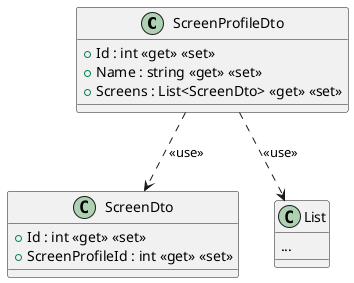@startuml
class ScreenProfileDto {
    + Id : int <<get>> <<set>>
    + Name : string <<get>> <<set>>
    + Screens : List<ScreenDto> <<get>> <<set>>
}
ScreenProfileDto ..> ScreenDto: <<use>>
class ScreenDto {
    + Id : int <<get>> <<set>>
    + ScreenProfileId : int <<get>> <<set>>
}
class List {
...
}
ScreenProfileDto ..> List: <<use>>
@enduml